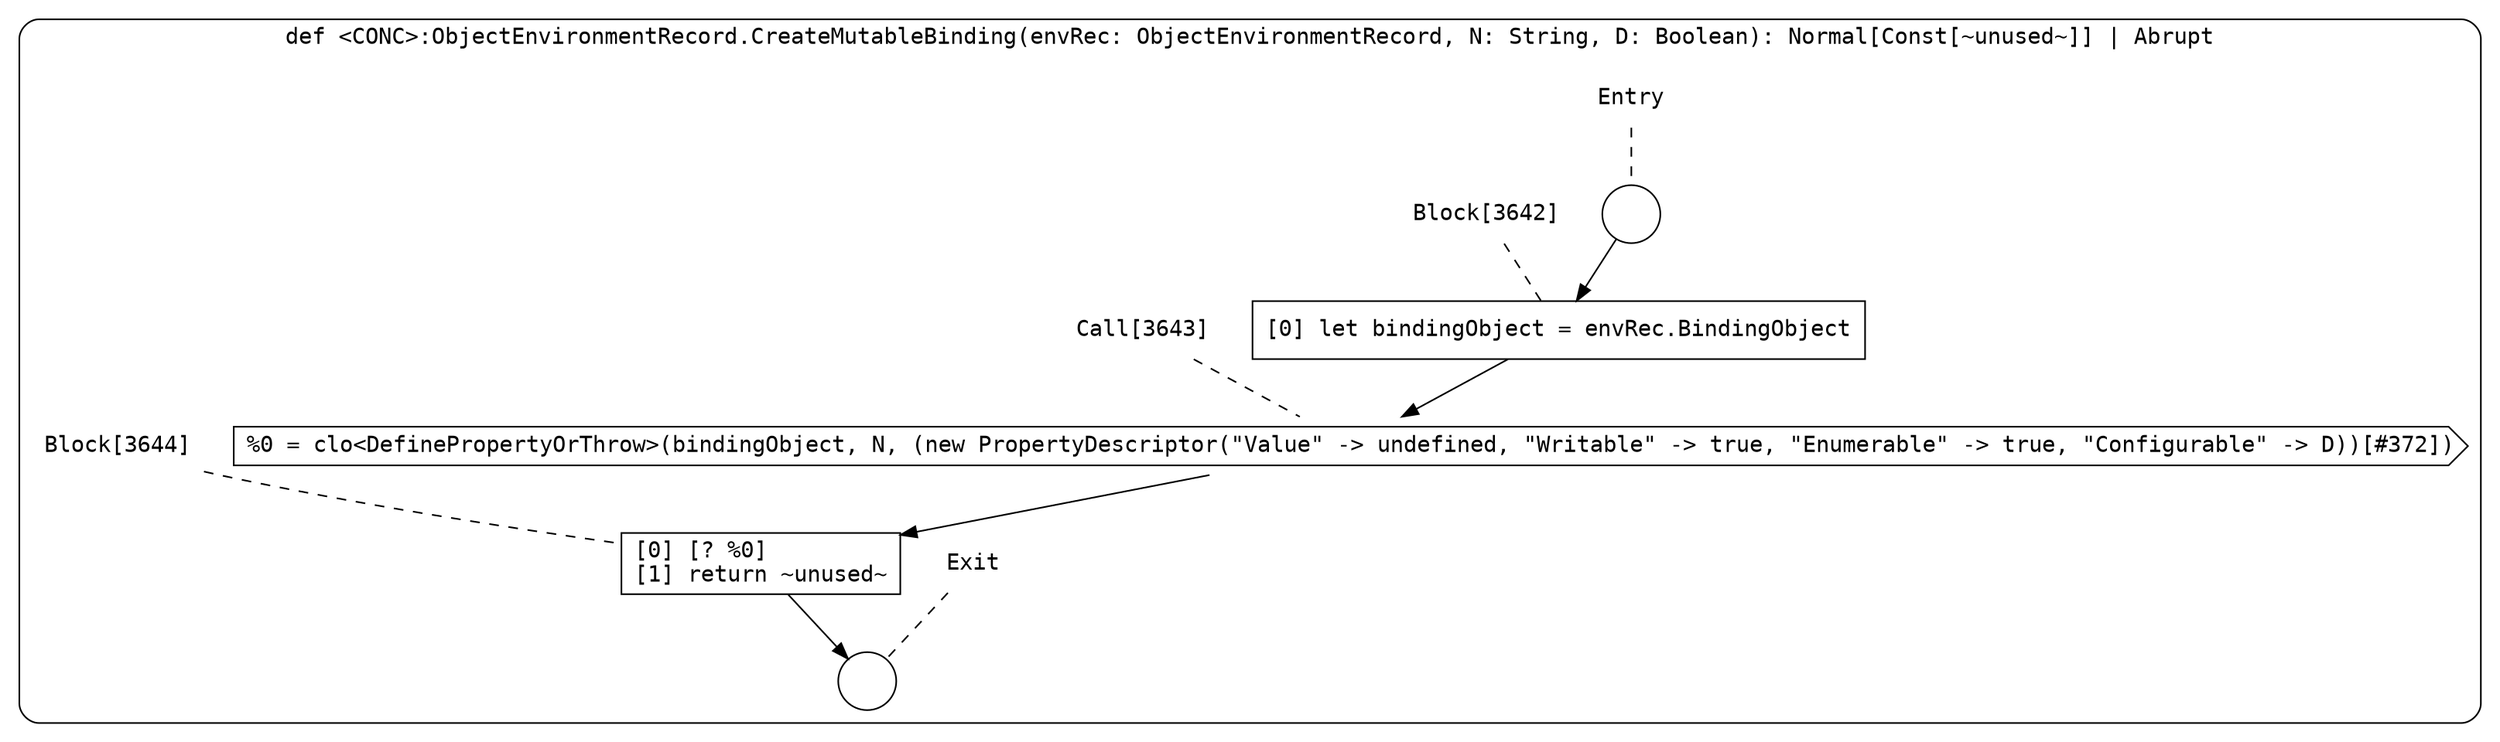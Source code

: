 digraph {
  graph [fontname = "Consolas"]
  node [fontname = "Consolas"]
  edge [fontname = "Consolas"]
  subgraph cluster985 {
    label = "def <CONC>:ObjectEnvironmentRecord.CreateMutableBinding(envRec: ObjectEnvironmentRecord, N: String, D: Boolean): Normal[Const[~unused~]] | Abrupt"
    style = rounded
    cluster985_entry_name [shape=none, label=<<font color="black">Entry</font>>]
    cluster985_entry_name -> cluster985_entry [arrowhead=none, color="black", style=dashed]
    cluster985_entry [shape=circle label=" " color="black" fillcolor="white" style=filled]
    cluster985_entry -> node3642 [color="black"]
    cluster985_exit_name [shape=none, label=<<font color="black">Exit</font>>]
    cluster985_exit_name -> cluster985_exit [arrowhead=none, color="black", style=dashed]
    cluster985_exit [shape=circle label=" " color="black" fillcolor="white" style=filled]
    node3642_name [shape=none, label=<<font color="black">Block[3642]</font>>]
    node3642_name -> node3642 [arrowhead=none, color="black", style=dashed]
    node3642 [shape=box, label=<<font color="black">[0] let bindingObject = envRec.BindingObject<BR ALIGN="LEFT"/></font>> color="black" fillcolor="white", style=filled]
    node3642 -> node3643 [color="black"]
    node3643_name [shape=none, label=<<font color="black">Call[3643]</font>>]
    node3643_name -> node3643 [arrowhead=none, color="black", style=dashed]
    node3643 [shape=cds, label=<<font color="black">%0 = clo&lt;DefinePropertyOrThrow&gt;(bindingObject, N, (new PropertyDescriptor(&quot;Value&quot; -&gt; undefined, &quot;Writable&quot; -&gt; true, &quot;Enumerable&quot; -&gt; true, &quot;Configurable&quot; -&gt; D))[#372])</font>> color="black" fillcolor="white", style=filled]
    node3643 -> node3644 [color="black"]
    node3644_name [shape=none, label=<<font color="black">Block[3644]</font>>]
    node3644_name -> node3644 [arrowhead=none, color="black", style=dashed]
    node3644 [shape=box, label=<<font color="black">[0] [? %0]<BR ALIGN="LEFT"/>[1] return ~unused~<BR ALIGN="LEFT"/></font>> color="black" fillcolor="white", style=filled]
    node3644 -> cluster985_exit [color="black"]
  }
}